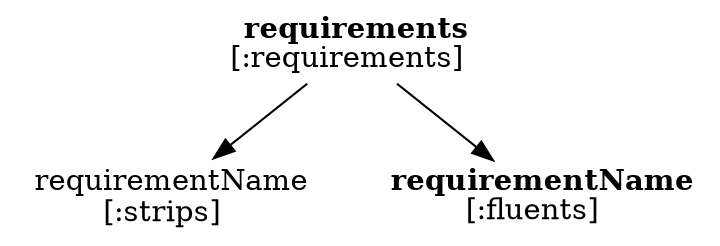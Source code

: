 digraph antlr_tree {
	node [shape = none];
	requirements [label = < <B>requirements</B><br/>[:requirements] >];
	requirementName2[label = < requirementName<br/>[:strips] >];
	requirementName [label = < <B >requirementName</B ><br/>[:fluents] >];

	requirements -> requirementName;
	requirements -> requirementName2;
}

